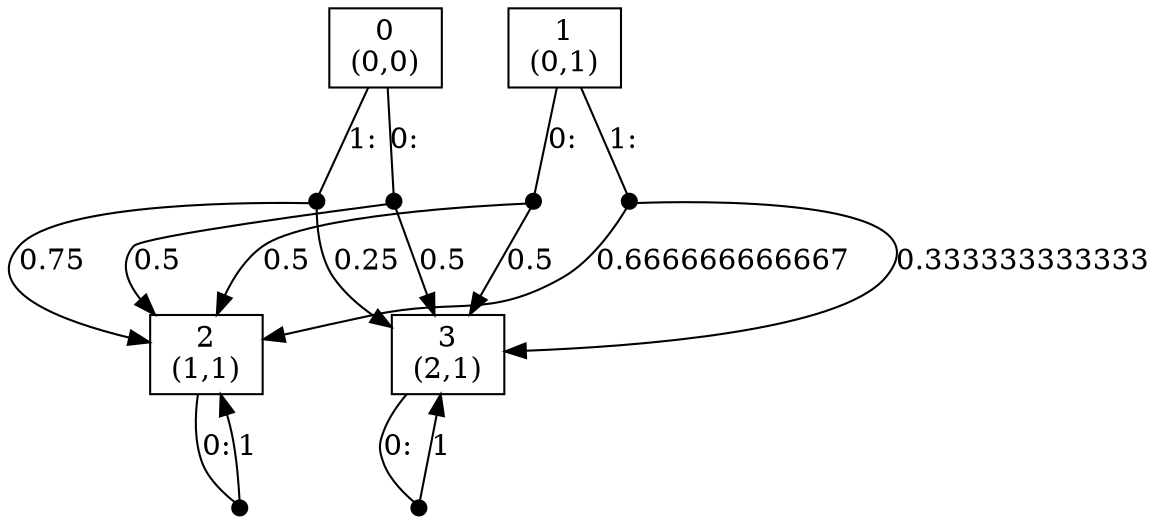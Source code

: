 digraph S {
node [shape=box];
0 -> n0_0 [ arrowhead=none,label="0:" ];
n0_0 [ shape=point,width=0.1,height=0.1,label="" ];
n0_0 -> 2 [ label="0.5" ];
n0_0 -> 3 [ label="0.5" ];
0 -> n0_1 [ arrowhead=none,label="1:" ];
n0_1 [ shape=point,width=0.1,height=0.1,label="" ];
n0_1 -> 2 [ label="0.75" ];
n0_1 -> 3 [ label="0.25" ];
1 -> n1_0 [ arrowhead=none,label="0:" ];
n1_0 [ shape=point,width=0.1,height=0.1,label="" ];
n1_0 -> 2 [ label="0.5" ];
n1_0 -> 3 [ label="0.5" ];
1 -> n1_1 [ arrowhead=none,label="1:" ];
n1_1 [ shape=point,width=0.1,height=0.1,label="" ];
n1_1 -> 2 [ label="0.666666666667" ];
n1_1 -> 3 [ label="0.333333333333" ];
2 -> n2_0 [ arrowhead=none,label="0:" ];
n2_0 [ shape=point,width=0.1,height=0.1,label="" ];
n2_0 -> 2 [ label="1" ];
3 -> n3_0 [ arrowhead=none,label="0:" ];
n3_0 [ shape=point,width=0.1,height=0.1,label="" ];
n3_0 -> 3 [ label="1" ];
0 [label="0\n(0,0)"];
1 [label="1\n(0,1)"];
2 [label="2\n(1,1)"];
3 [label="3\n(2,1)"];
}
